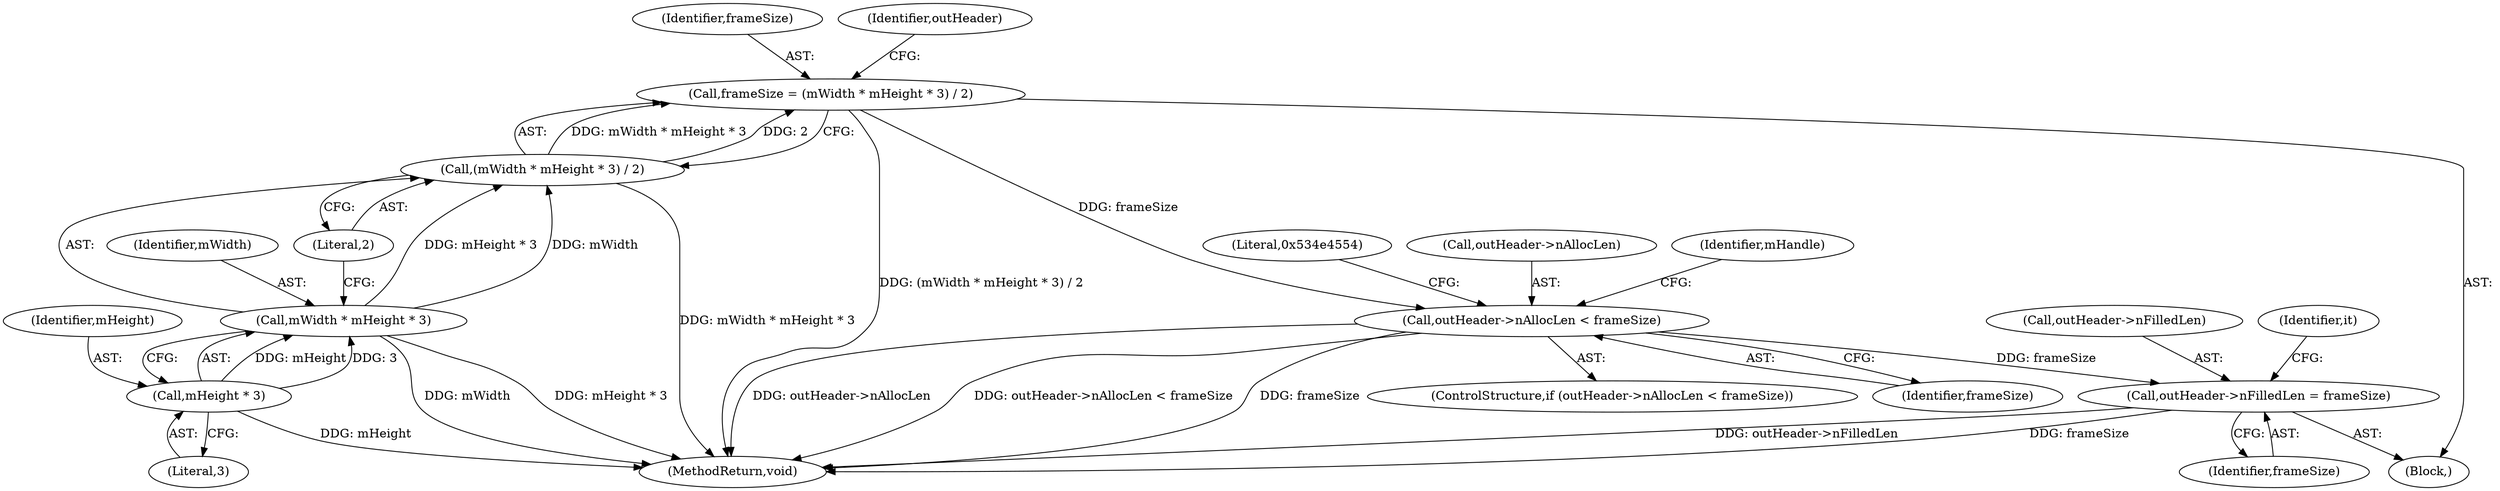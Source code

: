 digraph "1_Android_d4271b792bdad85a80e2b83ab34c4b30b74f53ec@integer" {
"1000471" [label="(Call,frameSize = (mWidth * mHeight * 3) / 2)"];
"1000473" [label="(Call,(mWidth * mHeight * 3) / 2)"];
"1000474" [label="(Call,mWidth * mHeight * 3)"];
"1000476" [label="(Call,mHeight * 3)"];
"1000481" [label="(Call,outHeader->nAllocLen < frameSize)"];
"1000599" [label="(Call,outHeader->nFilledLen = frameSize)"];
"1000477" [label="(Identifier,mHeight)"];
"1000488" [label="(Literal,0x534e4554)"];
"1000599" [label="(Call,outHeader->nFilledLen = frameSize)"];
"1000476" [label="(Call,mHeight * 3)"];
"1000600" [label="(Call,outHeader->nFilledLen)"];
"1000480" [label="(ControlStructure,if (outHeader->nAllocLen < frameSize))"];
"1000640" [label="(MethodReturn,void)"];
"1000129" [label="(Block,)"];
"1000606" [label="(Identifier,it)"];
"1000485" [label="(Identifier,frameSize)"];
"1000475" [label="(Identifier,mWidth)"];
"1000472" [label="(Identifier,frameSize)"];
"1000478" [label="(Literal,3)"];
"1000473" [label="(Call,(mWidth * mHeight * 3) / 2)"];
"1000483" [label="(Identifier,outHeader)"];
"1000482" [label="(Call,outHeader->nAllocLen)"];
"1000479" [label="(Literal,2)"];
"1000504" [label="(Identifier,mHandle)"];
"1000474" [label="(Call,mWidth * mHeight * 3)"];
"1000471" [label="(Call,frameSize = (mWidth * mHeight * 3) / 2)"];
"1000481" [label="(Call,outHeader->nAllocLen < frameSize)"];
"1000603" [label="(Identifier,frameSize)"];
"1000471" -> "1000129"  [label="AST: "];
"1000471" -> "1000473"  [label="CFG: "];
"1000472" -> "1000471"  [label="AST: "];
"1000473" -> "1000471"  [label="AST: "];
"1000483" -> "1000471"  [label="CFG: "];
"1000471" -> "1000640"  [label="DDG: (mWidth * mHeight * 3) / 2"];
"1000473" -> "1000471"  [label="DDG: mWidth * mHeight * 3"];
"1000473" -> "1000471"  [label="DDG: 2"];
"1000471" -> "1000481"  [label="DDG: frameSize"];
"1000473" -> "1000479"  [label="CFG: "];
"1000474" -> "1000473"  [label="AST: "];
"1000479" -> "1000473"  [label="AST: "];
"1000473" -> "1000640"  [label="DDG: mWidth * mHeight * 3"];
"1000474" -> "1000473"  [label="DDG: mWidth"];
"1000474" -> "1000473"  [label="DDG: mHeight * 3"];
"1000474" -> "1000476"  [label="CFG: "];
"1000475" -> "1000474"  [label="AST: "];
"1000476" -> "1000474"  [label="AST: "];
"1000479" -> "1000474"  [label="CFG: "];
"1000474" -> "1000640"  [label="DDG: mHeight * 3"];
"1000474" -> "1000640"  [label="DDG: mWidth"];
"1000476" -> "1000474"  [label="DDG: mHeight"];
"1000476" -> "1000474"  [label="DDG: 3"];
"1000476" -> "1000478"  [label="CFG: "];
"1000477" -> "1000476"  [label="AST: "];
"1000478" -> "1000476"  [label="AST: "];
"1000476" -> "1000640"  [label="DDG: mHeight"];
"1000481" -> "1000480"  [label="AST: "];
"1000481" -> "1000485"  [label="CFG: "];
"1000482" -> "1000481"  [label="AST: "];
"1000485" -> "1000481"  [label="AST: "];
"1000488" -> "1000481"  [label="CFG: "];
"1000504" -> "1000481"  [label="CFG: "];
"1000481" -> "1000640"  [label="DDG: outHeader->nAllocLen < frameSize"];
"1000481" -> "1000640"  [label="DDG: frameSize"];
"1000481" -> "1000640"  [label="DDG: outHeader->nAllocLen"];
"1000481" -> "1000599"  [label="DDG: frameSize"];
"1000599" -> "1000129"  [label="AST: "];
"1000599" -> "1000603"  [label="CFG: "];
"1000600" -> "1000599"  [label="AST: "];
"1000603" -> "1000599"  [label="AST: "];
"1000606" -> "1000599"  [label="CFG: "];
"1000599" -> "1000640"  [label="DDG: outHeader->nFilledLen"];
"1000599" -> "1000640"  [label="DDG: frameSize"];
}
